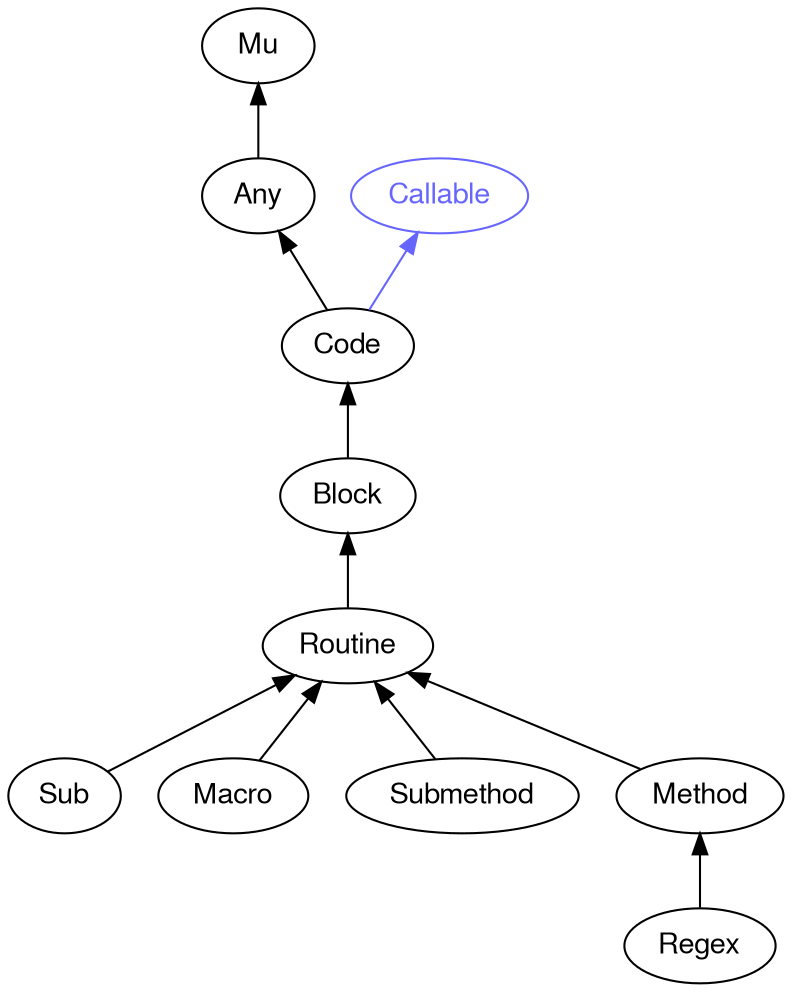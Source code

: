 digraph "perl6-type-graph" {
    rankdir=BT;
    splines=polyline;
    overlap=false; 
    // Types
    "Routine" [color="#000000", fontcolor="#000000", href="/type/Routine", fontname="FreeSans"];
    "Mu" [color="#000000", fontcolor="#000000", href="/type/Mu", fontname="FreeSans"];
    "Any" [color="#000000", fontcolor="#000000", href="/type/Any", fontname="FreeSans"];
    "Callable" [color="#6666FF", fontcolor="#6666FF", href="/type/Callable", fontname="FreeSans"];
    "Code" [color="#000000", fontcolor="#000000", href="/type/Code", fontname="FreeSans"];
    "Block" [color="#000000", fontcolor="#000000", href="/type/Block", fontname="FreeSans"];
    "Sub" [color="#000000", fontcolor="#000000", href="/type/Sub", fontname="FreeSans"];
    "Macro" [color="#000000", fontcolor="#000000", href="/type/Macro", fontname="FreeSans"];
    "Submethod" [color="#000000", fontcolor="#000000", href="/type/Submethod", fontname="FreeSans"];
    "Method" [color="#000000", fontcolor="#000000", href="/type/Method", fontname="FreeSans"];
    "Regex" [color="#000000", fontcolor="#000000", href="/type/Regex", fontname="FreeSans"];

    // Superclasses
    "Routine" -> "Block" [color="#000000"];
    "Any" -> "Mu" [color="#000000"];
    "Code" -> "Any" [color="#000000"];
    "Block" -> "Code" [color="#000000"];
    "Sub" -> "Routine" [color="#000000"];
    "Macro" -> "Routine" [color="#000000"];
    "Submethod" -> "Routine" [color="#000000"];
    "Method" -> "Routine" [color="#000000"];
    "Regex" -> "Method" [color="#000000"];

    // Roles
    "Code" -> "Callable" [color="#6666FF"];
}
